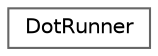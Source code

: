 digraph "Graphical Class Hierarchy"
{
 // INTERACTIVE_SVG=YES
 // LATEX_PDF_SIZE
  bgcolor="transparent";
  edge [fontname=Helvetica,fontsize=10,labelfontname=Helvetica,labelfontsize=10];
  node [fontname=Helvetica,fontsize=10,shape=box,height=0.2,width=0.4];
  rankdir="LR";
  Node0 [label="DotRunner",height=0.2,width=0.4,color="grey40", fillcolor="white", style="filled",URL="$d1/de9/class_dot_runner.html",tooltip="Helper class to run dot from doxygen from multiple threads."];
}
